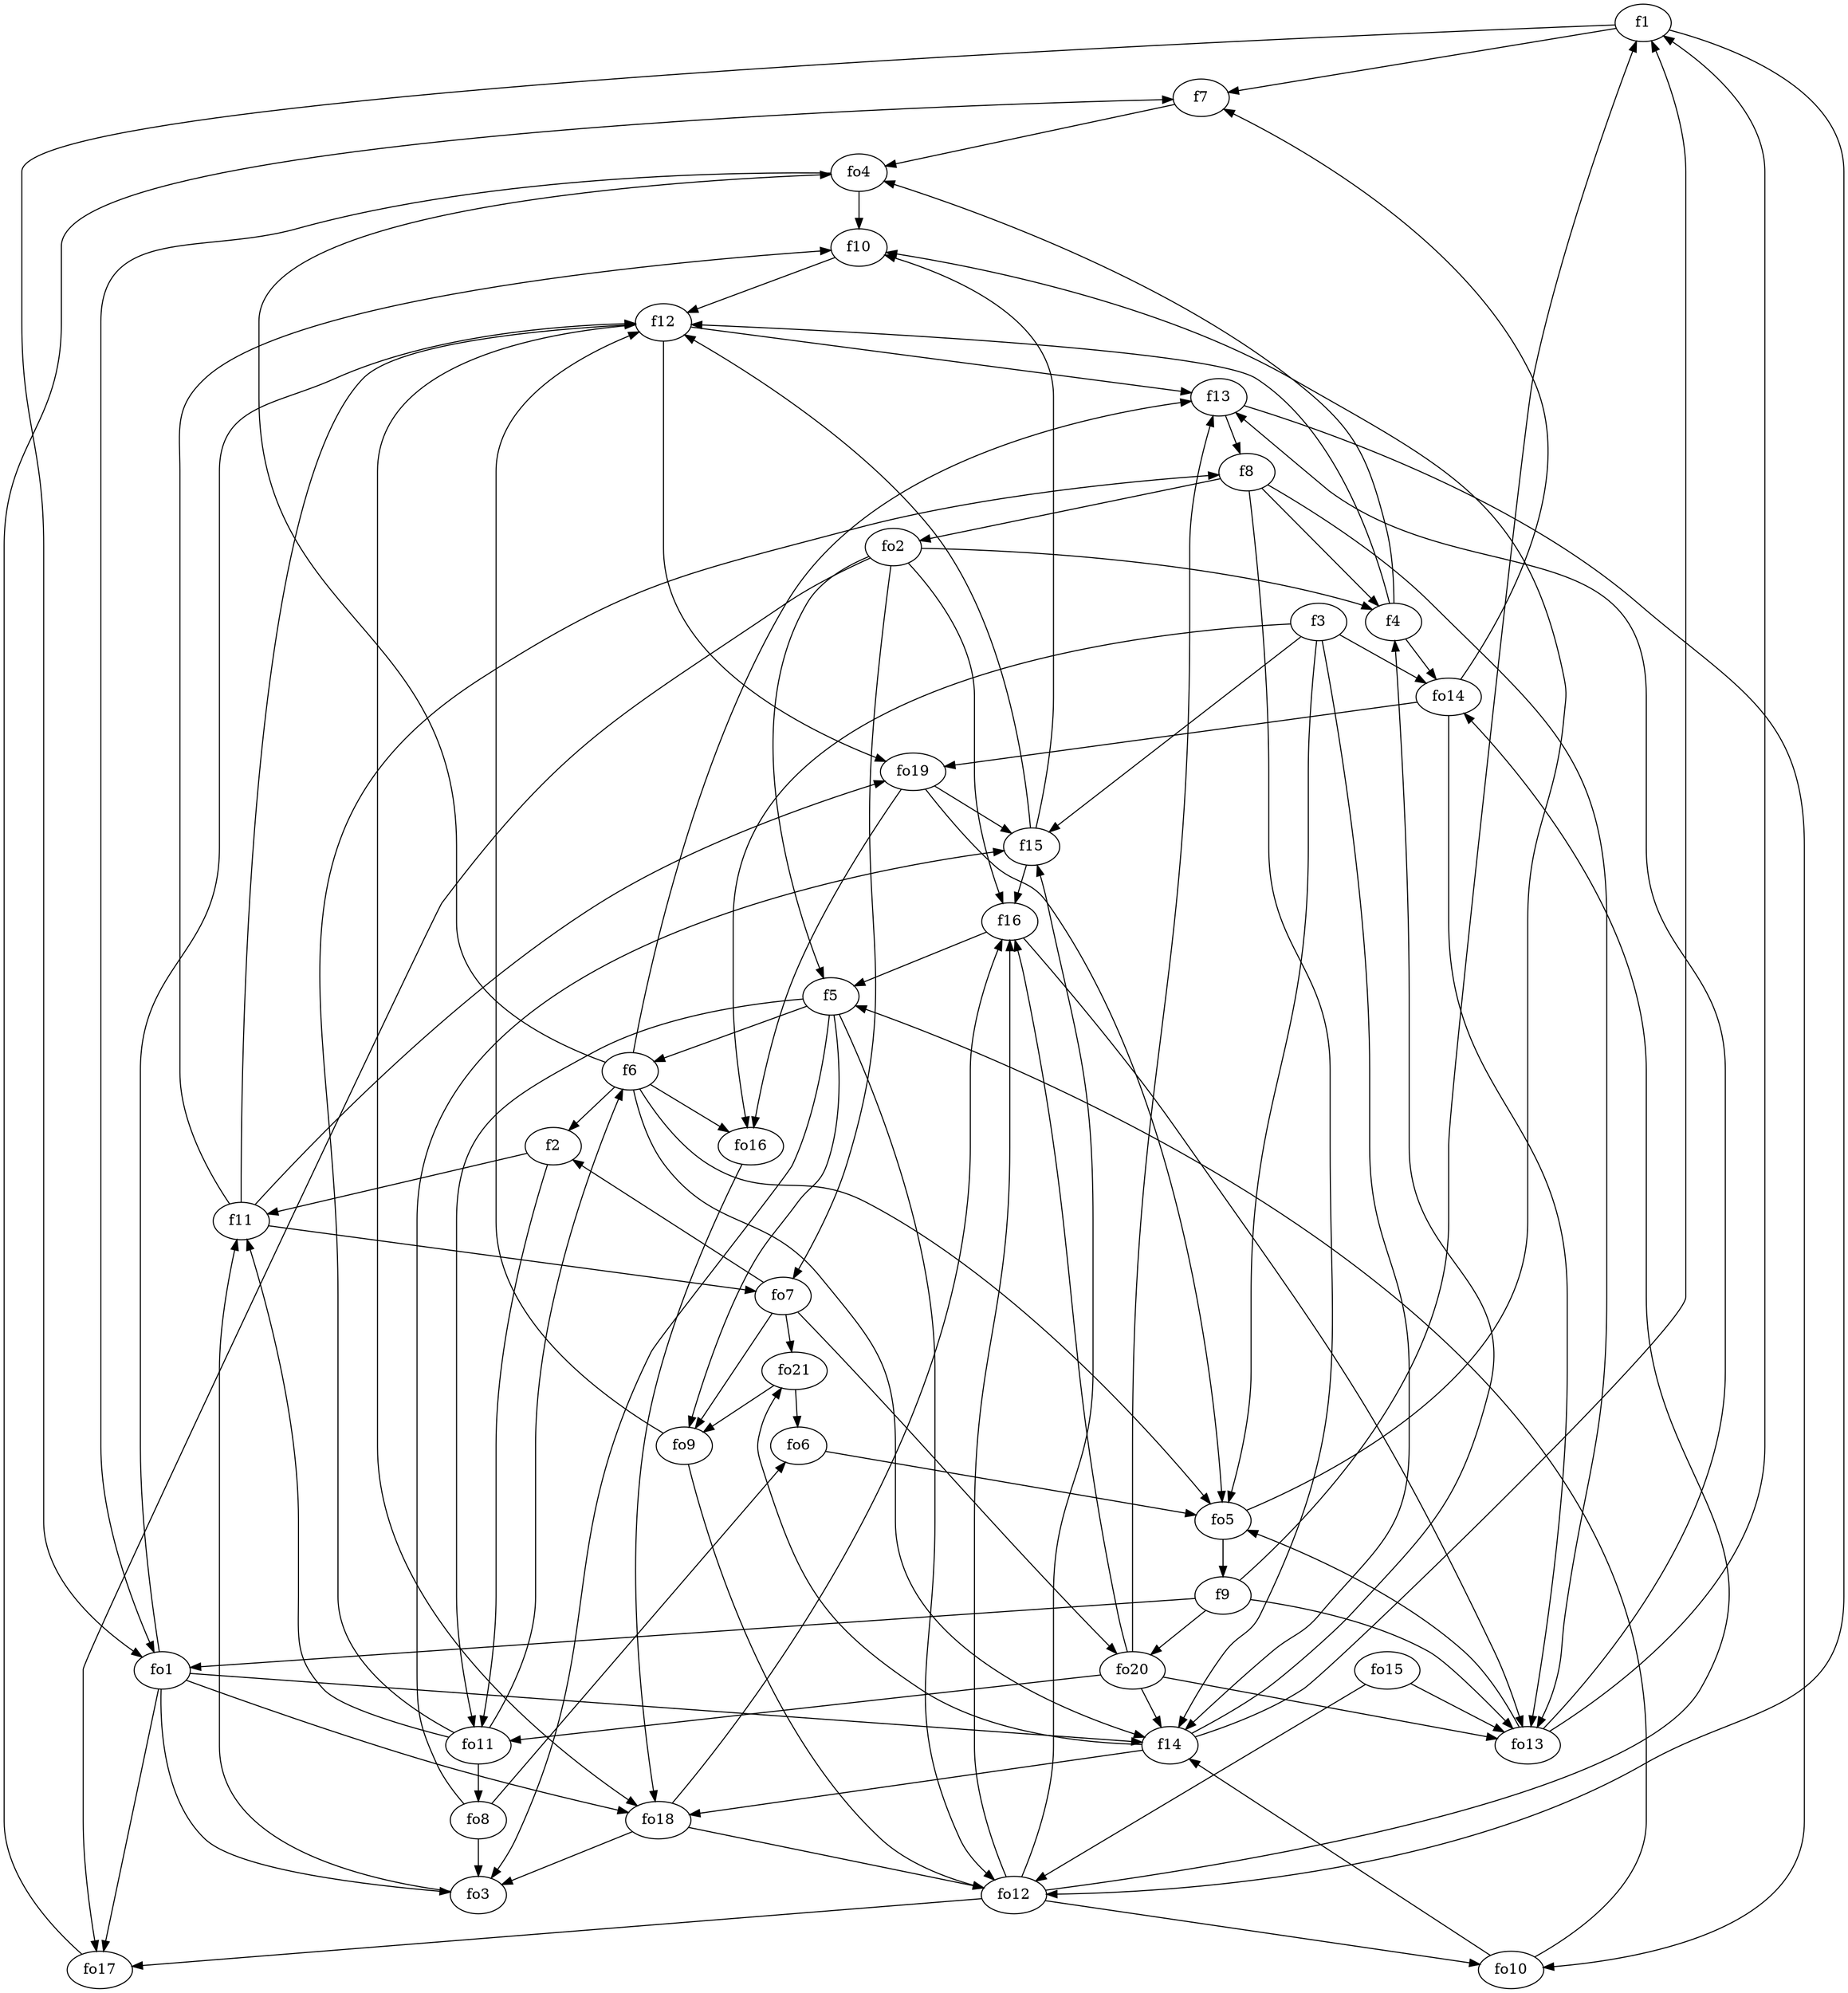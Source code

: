 strict digraph  {
f1;
f2;
f3;
f4;
f5;
f6;
f7;
f8;
f9;
f10;
f11;
f12;
f13;
f14;
f15;
f16;
fo1;
fo2;
fo3;
fo4;
fo5;
fo6;
fo7;
fo8;
fo9;
fo10;
fo11;
fo12;
fo13;
fo14;
fo15;
fo16;
fo17;
fo18;
fo19;
fo20;
fo21;
f1 -> fo12  [weight=2];
f1 -> fo1  [weight=2];
f1 -> f7  [weight=2];
f2 -> f11  [weight=2];
f2 -> fo11  [weight=2];
f3 -> fo5  [weight=2];
f3 -> fo14  [weight=2];
f3 -> f15  [weight=2];
f3 -> f14  [weight=2];
f3 -> fo16  [weight=2];
f4 -> f12  [weight=2];
f4 -> fo14  [weight=2];
f4 -> fo4  [weight=2];
f5 -> f6  [weight=2];
f5 -> fo3  [weight=2];
f5 -> fo11  [weight=2];
f5 -> fo9  [weight=2];
f5 -> fo12  [weight=2];
f6 -> f14  [weight=2];
f6 -> f13  [weight=2];
f6 -> fo5  [weight=2];
f6 -> fo16  [weight=2];
f6 -> f2  [weight=2];
f6 -> fo4  [weight=2];
f7 -> fo4  [weight=2];
f8 -> fo2  [weight=2];
f8 -> fo13  [weight=2];
f8 -> f14  [weight=2];
f8 -> f4  [weight=2];
f9 -> f1  [weight=2];
f9 -> fo20  [weight=2];
f9 -> fo13  [weight=2];
f9 -> fo1  [weight=2];
f10 -> f12  [weight=2];
f11 -> fo7  [weight=2];
f11 -> f12  [weight=2];
f11 -> f10  [weight=2];
f11 -> fo19  [weight=2];
f12 -> fo18  [weight=2];
f12 -> fo19  [weight=2];
f12 -> f13  [weight=2];
f13 -> f8  [weight=2];
f13 -> fo10  [weight=2];
f14 -> f4  [weight=2];
f14 -> fo18  [weight=2];
f14 -> f1  [weight=2];
f14 -> fo21  [weight=2];
f15 -> f10  [weight=2];
f15 -> f12  [weight=2];
f15 -> f16  [weight=2];
f16 -> fo13  [weight=2];
f16 -> f5  [weight=2];
fo1 -> fo17  [weight=2];
fo1 -> f12  [weight=2];
fo1 -> fo18  [weight=2];
fo1 -> fo3  [weight=2];
fo1 -> f14  [weight=2];
fo2 -> fo17  [weight=2];
fo2 -> f5  [weight=2];
fo2 -> f16  [weight=2];
fo2 -> f4  [weight=2];
fo2 -> fo7  [weight=2];
fo3 -> f11  [weight=2];
fo4 -> f10  [weight=2];
fo4 -> fo1  [weight=2];
fo5 -> f9  [weight=2];
fo5 -> f10  [weight=2];
fo6 -> fo5  [weight=2];
fo7 -> fo9  [weight=2];
fo7 -> fo21  [weight=2];
fo7 -> fo20  [weight=2];
fo7 -> f2  [weight=2];
fo8 -> f15  [weight=2];
fo8 -> fo6  [weight=2];
fo8 -> fo3  [weight=2];
fo9 -> f12  [weight=2];
fo9 -> fo12  [weight=2];
fo10 -> f5  [weight=2];
fo10 -> f14  [weight=2];
fo11 -> f11  [weight=2];
fo11 -> f8  [weight=2];
fo11 -> fo8  [weight=2];
fo11 -> f6  [weight=2];
fo12 -> f16  [weight=2];
fo12 -> f15  [weight=2];
fo12 -> fo10  [weight=2];
fo12 -> fo17  [weight=2];
fo12 -> fo14  [weight=2];
fo13 -> f13  [weight=2];
fo13 -> f1  [weight=2];
fo13 -> fo5  [weight=2];
fo14 -> fo13  [weight=2];
fo14 -> f7  [weight=2];
fo14 -> fo19  [weight=2];
fo15 -> fo12  [weight=2];
fo15 -> fo13  [weight=2];
fo16 -> fo18  [weight=2];
fo17 -> f7  [weight=2];
fo18 -> fo12  [weight=2];
fo18 -> f16  [weight=2];
fo18 -> fo3  [weight=2];
fo19 -> fo16  [weight=2];
fo19 -> f15  [weight=2];
fo19 -> fo5  [weight=2];
fo20 -> fo11  [weight=2];
fo20 -> f14  [weight=2];
fo20 -> f16  [weight=2];
fo20 -> fo13  [weight=2];
fo20 -> f13  [weight=2];
fo21 -> fo9  [weight=2];
fo21 -> fo6  [weight=2];
}
